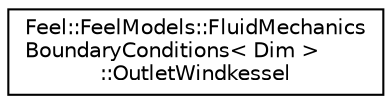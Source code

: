 digraph "Graphical Class Hierarchy"
{
 // LATEX_PDF_SIZE
  edge [fontname="Helvetica",fontsize="10",labelfontname="Helvetica",labelfontsize="10"];
  node [fontname="Helvetica",fontsize="10",shape=record];
  rankdir="LR";
  Node0 [label="Feel::FeelModels::FluidMechanics\lBoundaryConditions\< Dim \>\l::OutletWindkessel",height=0.2,width=0.4,color="black", fillcolor="white", style="filled",URL="$classFeel_1_1FeelModels_1_1FluidMechanicsBoundaryConditions_1_1OutletWindkessel.html",tooltip=" "];
}
